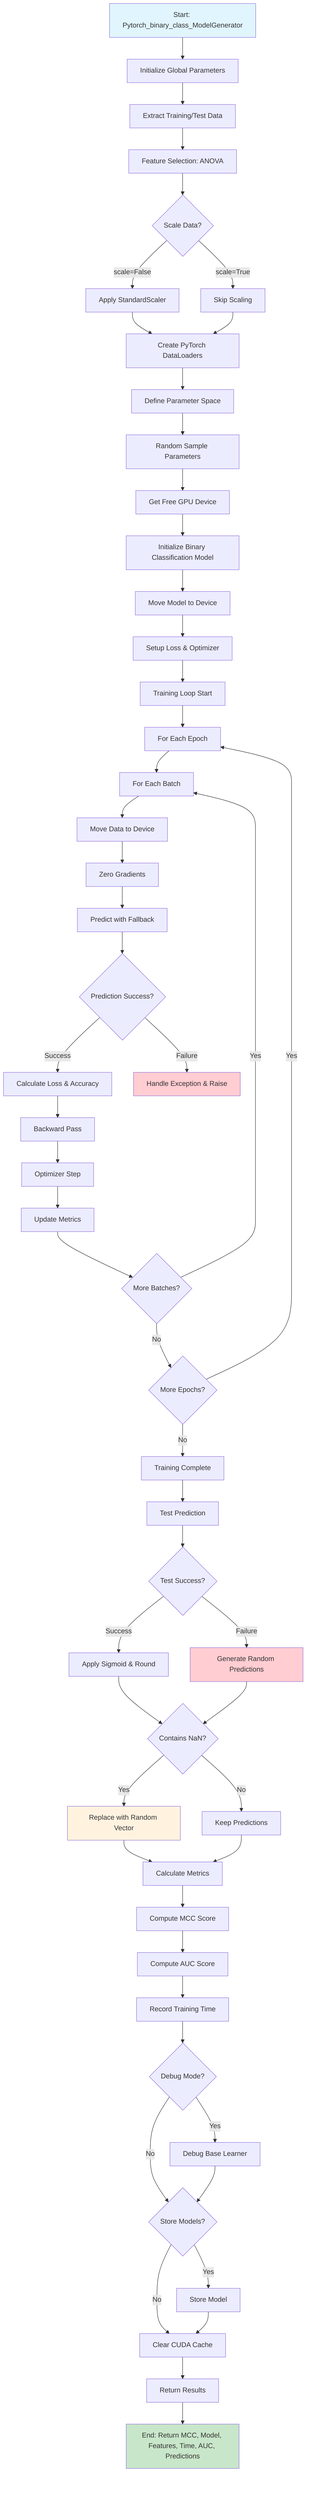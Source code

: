 flowchart TD
    A[Start: Pytorch_binary_class_ModelGenerator] --> B[Initialize Global Parameters]
    B --> C[Extract Training/Test Data]
    C --> D[Feature Selection: ANOVA]
    D --> E{Scale Data?}
    E -->|scale=False| F[Apply StandardScaler]
    E -->|scale=True| G[Skip Scaling]
    F --> H[Create PyTorch DataLoaders]
    G --> H
    H --> I[Define Parameter Space]
    I --> J[Random Sample Parameters]
    J --> K[Get Free GPU Device]
    K --> L[Initialize Binary Classification Model]
    L --> M[Move Model to Device]
    M --> N[Setup Loss & Optimizer]
    N --> O[Training Loop Start]
    O --> P[For Each Epoch]
    P --> Q[For Each Batch]
    Q --> R[Move Data to Device]
    R --> S[Zero Gradients]
    S --> T[Predict with Fallback]
    T --> U{Prediction Success?}
    U -->|Success| V[Calculate Loss & Accuracy]
    U -->|Failure| W[Handle Exception & Raise]
    V --> X[Backward Pass]
    X --> Y[Optimizer Step]
    Y --> Z[Update Metrics]
    Z --> AA{More Batches?}
    AA -->|Yes| Q
    AA -->|No| BB{More Epochs?}
    BB -->|Yes| P
    BB -->|No| CC[Training Complete]
    CC --> DD[Test Prediction]
    DD --> EE{Test Success?}
    EE -->|Success| FF[Apply Sigmoid & Round]
    EE -->|Failure| GG[Generate Random Predictions]
    FF --> HH{Contains NaN?}
    GG --> HH
    HH -->|Yes| II[Replace with Random Vector]
    HH -->|No| JJ[Keep Predictions]
    II --> KK[Calculate Metrics]
    JJ --> KK
    KK --> LL[Compute MCC Score]
    LL --> MM[Compute AUC Score]
    MM --> NN[Record Training Time]
    NN --> OO{Debug Mode?}
    OO -->|Yes| PP[Debug Base Learner]
    OO -->|No| QQ{Store Models?}
    PP --> QQ
    QQ -->|Yes| RR[Store Model]
    QQ -->|No| SS[Clear CUDA Cache]
    RR --> SS
    SS --> TT[Return Results]
    TT --> UU[End: Return MCC, Model, Features, Time, AUC, Predictions]

    style A fill:#e1f5fe
    style UU fill:#c8e6c9
    style W fill:#ffcdd2
    style GG fill:#ffcdd2
    style II fill:#fff3e0